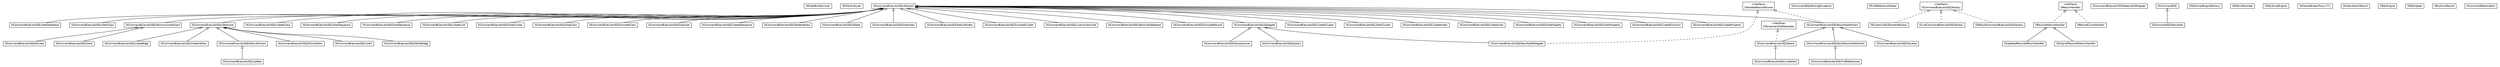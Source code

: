 #!/usr/local/bin/dot
#
# Class diagram 
# Generated by UMLGraph version R5_6-24-gf6e263 (http://www.umlgraph.org/)
#

digraph G {
	edge [fontname="Helvetica",fontsize=10,labelfontname="Helvetica",labelfontsize=10];
	node [fontname="Helvetica",fontsize=10,shape=plaintext];
	nodesep=0.25;
	ranksep=0.5;
	// com.orientechnologies.orient.core.sql.OOrderByOptimizer
	c193800 [label=<<table title="com.orientechnologies.orient.core.sql.OOrderByOptimizer" border="0" cellborder="1" cellspacing="0" cellpadding="2" port="p" href="./OOrderByOptimizer.html">
		<tr><td><table border="0" cellspacing="0" cellpadding="1">
<tr><td align="center" balign="center"> OOrderByOptimizer </td></tr>
		</table></td></tr>
		</table>>, URL="./OOrderByOptimizer.html", fontname="Helvetica", fontcolor="black", fontsize=10.0];
	// com.orientechnologies.orient.core.sql.OFilterAnalyzer
	c193801 [label=<<table title="com.orientechnologies.orient.core.sql.OFilterAnalyzer" border="0" cellborder="1" cellspacing="0" cellpadding="2" port="p" href="./OFilterAnalyzer.html">
		<tr><td><table border="0" cellspacing="0" cellpadding="1">
<tr><td align="center" balign="center"> OFilterAnalyzer </td></tr>
		</table></td></tr>
		</table>>, URL="./OFilterAnalyzer.html", fontname="Helvetica", fontcolor="black", fontsize=10.0];
	// com.orientechnologies.orient.core.sql.OCommandExecutorSQLAlterDatabase
	c193802 [label=<<table title="com.orientechnologies.orient.core.sql.OCommandExecutorSQLAlterDatabase" border="0" cellborder="1" cellspacing="0" cellpadding="2" port="p" href="./OCommandExecutorSQLAlterDatabase.html">
		<tr><td><table border="0" cellspacing="0" cellpadding="1">
<tr><td align="center" balign="center"> OCommandExecutorSQLAlterDatabase </td></tr>
		</table></td></tr>
		</table>>, URL="./OCommandExecutorSQLAlterDatabase.html", fontname="Helvetica", fontcolor="black", fontsize=10.0];
	// com.orientechnologies.orient.core.sql.OTemporaryRidGenerator
	c193803 [label=<<table title="com.orientechnologies.orient.core.sql.OTemporaryRidGenerator" border="0" cellborder="1" cellspacing="0" cellpadding="2" port="p" href="./OTemporaryRidGenerator.html">
		<tr><td><table border="0" cellspacing="0" cellpadding="1">
<tr><td align="center" balign="center"> &#171;interface&#187; </td></tr>
<tr><td align="center" balign="center"> OTemporaryRidGenerator </td></tr>
		</table></td></tr>
		</table>>, URL="./OTemporaryRidGenerator.html", fontname="Helvetica", fontcolor="black", fontsize=10.0];
	// com.orientechnologies.orient.core.sql.OCommandSQLParsingException
	c193804 [label=<<table title="com.orientechnologies.orient.core.sql.OCommandSQLParsingException" border="0" cellborder="1" cellspacing="0" cellpadding="2" port="p" href="./OCommandSQLParsingException.html">
		<tr><td><table border="0" cellspacing="0" cellpadding="1">
<tr><td align="center" balign="center"> OCommandSQLParsingException </td></tr>
		</table></td></tr>
		</table>>, URL="./OCommandSQLParsingException.html", fontname="Helvetica", fontcolor="black", fontsize=10.0];
	// com.orientechnologies.orient.core.sql.OCommandExecutorSQLFindReferences
	c193805 [label=<<table title="com.orientechnologies.orient.core.sql.OCommandExecutorSQLFindReferences" border="0" cellborder="1" cellspacing="0" cellpadding="2" port="p" href="./OCommandExecutorSQLFindReferences.html">
		<tr><td><table border="0" cellspacing="0" cellpadding="1">
<tr><td align="center" balign="center"> OCommandExecutorSQLFindReferences </td></tr>
		</table></td></tr>
		</table>>, URL="./OCommandExecutorSQLFindReferences.html", fontname="Helvetica", fontcolor="black", fontsize=10.0];
	// com.orientechnologies.orient.core.sql.OCommandExecutorSQLAlterClass
	c193806 [label=<<table title="com.orientechnologies.orient.core.sql.OCommandExecutorSQLAlterClass" border="0" cellborder="1" cellspacing="0" cellpadding="2" port="p" href="./OCommandExecutorSQLAlterClass.html">
		<tr><td><table border="0" cellspacing="0" cellpadding="1">
<tr><td align="center" balign="center"> OCommandExecutorSQLAlterClass </td></tr>
		</table></td></tr>
		</table>>, URL="./OCommandExecutorSQLAlterClass.html", fontname="Helvetica", fontcolor="black", fontsize=10.0];
	// com.orientechnologies.orient.core.sql.OCommandExecutorSQLCreateEdge
	c193807 [label=<<table title="com.orientechnologies.orient.core.sql.OCommandExecutorSQLCreateEdge" border="0" cellborder="1" cellspacing="0" cellpadding="2" port="p" href="./OCommandExecutorSQLCreateEdge.html">
		<tr><td><table border="0" cellspacing="0" cellpadding="1">
<tr><td align="center" balign="center"> OCommandExecutorSQLCreateEdge </td></tr>
		</table></td></tr>
		</table>>, URL="./OCommandExecutorSQLCreateEdge.html", fontname="Helvetica", fontcolor="black", fontsize=10.0];
	// com.orientechnologies.orient.core.sql.OCommandExecutorSQLPermissionAbstract
	c193808 [label=<<table title="com.orientechnologies.orient.core.sql.OCommandExecutorSQLPermissionAbstract" border="0" cellborder="1" cellspacing="0" cellpadding="2" port="p" href="./OCommandExecutorSQLPermissionAbstract.html">
		<tr><td><table border="0" cellspacing="0" cellpadding="1">
<tr><td align="center" balign="center"><font face="Helvetica-Oblique"> OCommandExecutorSQLPermissionAbstract </font></td></tr>
		</table></td></tr>
		</table>>, URL="./OCommandExecutorSQLPermissionAbstract.html", fontname="Helvetica", fontcolor="black", fontsize=10.0];
	// com.orientechnologies.orient.core.sql.OCommandExecutorSQLSetAware
	c193809 [label=<<table title="com.orientechnologies.orient.core.sql.OCommandExecutorSQLSetAware" border="0" cellborder="1" cellspacing="0" cellpadding="2" port="p" href="./OCommandExecutorSQLSetAware.html">
		<tr><td><table border="0" cellspacing="0" cellpadding="1">
<tr><td align="center" balign="center"><font face="Helvetica-Oblique"> OCommandExecutorSQLSetAware </font></td></tr>
		</table></td></tr>
		</table>>, URL="./OCommandExecutorSQLSetAware.html", fontname="Helvetica", fontcolor="black", fontsize=10.0];
	// com.orientechnologies.orient.core.sql.OCommandExecutorSQLRevoke
	c193810 [label=<<table title="com.orientechnologies.orient.core.sql.OCommandExecutorSQLRevoke" border="0" cellborder="1" cellspacing="0" cellpadding="2" port="p" href="./OCommandExecutorSQLRevoke.html">
		<tr><td><table border="0" cellspacing="0" cellpadding="1">
<tr><td align="center" balign="center"> OCommandExecutorSQLRevoke </td></tr>
		</table></td></tr>
		</table>>, URL="./OCommandExecutorSQLRevoke.html", fontname="Helvetica", fontcolor="black", fontsize=10.0];
	// com.orientechnologies.orient.core.sql.OCommandExecutorSQLCreateVertex
	c193811 [label=<<table title="com.orientechnologies.orient.core.sql.OCommandExecutorSQLCreateVertex" border="0" cellborder="1" cellspacing="0" cellpadding="2" port="p" href="./OCommandExecutorSQLCreateVertex.html">
		<tr><td><table border="0" cellspacing="0" cellpadding="1">
<tr><td align="center" balign="center"> OCommandExecutorSQLCreateVertex </td></tr>
		</table></td></tr>
		</table>>, URL="./OCommandExecutorSQLCreateVertex.html", fontname="Helvetica", fontcolor="black", fontsize=10.0];
	// com.orientechnologies.orient.core.sql.OFindReferenceHelper
	c193812 [label=<<table title="com.orientechnologies.orient.core.sql.OFindReferenceHelper" border="0" cellborder="1" cellspacing="0" cellpadding="2" port="p" href="./OFindReferenceHelper.html">
		<tr><td><table border="0" cellspacing="0" cellpadding="1">
<tr><td align="center" balign="center"> OFindReferenceHelper </td></tr>
		</table></td></tr>
		</table>>, URL="./OFindReferenceHelper.html", fontname="Helvetica", fontcolor="black", fontsize=10.0];
	// com.orientechnologies.orient.core.sql.OCommandExecutorSQLCreateClass
	c193813 [label=<<table title="com.orientechnologies.orient.core.sql.OCommandExecutorSQLCreateClass" border="0" cellborder="1" cellspacing="0" cellpadding="2" port="p" href="./OCommandExecutorSQLCreateClass.html">
		<tr><td><table border="0" cellspacing="0" cellpadding="1">
<tr><td align="center" balign="center"> OCommandExecutorSQLCreateClass </td></tr>
		</table></td></tr>
		</table>>, URL="./OCommandExecutorSQLCreateClass.html", fontname="Helvetica", fontcolor="black", fontsize=10.0];
	// com.orientechnologies.orient.core.sql.OCommandExecutorSQLUpdate
	c193814 [label=<<table title="com.orientechnologies.orient.core.sql.OCommandExecutorSQLUpdate" border="0" cellborder="1" cellspacing="0" cellpadding="2" port="p" href="./OCommandExecutorSQLUpdate.html">
		<tr><td><table border="0" cellspacing="0" cellpadding="1">
<tr><td align="center" balign="center"> OCommandExecutorSQLUpdate </td></tr>
		</table></td></tr>
		</table>>, URL="./OCommandExecutorSQLUpdate.html", fontname="Helvetica", fontcolor="black", fontsize=10.0];
	// com.orientechnologies.orient.core.sql.OCommandExecutorSQLAlterSequence
	c193815 [label=<<table title="com.orientechnologies.orient.core.sql.OCommandExecutorSQLAlterSequence" border="0" cellborder="1" cellspacing="0" cellpadding="2" port="p" href="./OCommandExecutorSQLAlterSequence.html">
		<tr><td><table border="0" cellspacing="0" cellpadding="1">
<tr><td align="center" balign="center"> OCommandExecutorSQLAlterSequence </td></tr>
		</table></td></tr>
		</table>>, URL="./OCommandExecutorSQLAlterSequence.html", fontname="Helvetica", fontcolor="black", fontsize=10.0];
	// com.orientechnologies.orient.core.sql.OCommandExecutorSQLFactory
	c193816 [label=<<table title="com.orientechnologies.orient.core.sql.OCommandExecutorSQLFactory" border="0" cellborder="1" cellspacing="0" cellpadding="2" port="p" href="./OCommandExecutorSQLFactory.html">
		<tr><td><table border="0" cellspacing="0" cellpadding="1">
<tr><td align="center" balign="center"> &#171;interface&#187; </td></tr>
<tr><td align="center" balign="center"> OCommandExecutorSQLFactory </td></tr>
		</table></td></tr>
		</table>>, URL="./OCommandExecutorSQLFactory.html", fontname="Helvetica", fontcolor="black", fontsize=10.0];
	// com.orientechnologies.orient.core.sql.OCommandExecutorSQLDropSequence
	c193817 [label=<<table title="com.orientechnologies.orient.core.sql.OCommandExecutorSQLDropSequence" border="0" cellborder="1" cellspacing="0" cellpadding="2" port="p" href="./OCommandExecutorSQLDropSequence.html">
		<tr><td><table border="0" cellspacing="0" cellpadding="1">
<tr><td align="center" balign="center"> OCommandExecutorSQLDropSequence </td></tr>
		</table></td></tr>
		</table>>, URL="./OCommandExecutorSQLDropSequence.html", fontname="Helvetica", fontcolor="black", fontsize=10.0];
	// com.orientechnologies.orient.core.sql.OCommandExecutorSQLCreateLink
	c193818 [label=<<table title="com.orientechnologies.orient.core.sql.OCommandExecutorSQLCreateLink" border="0" cellborder="1" cellspacing="0" cellpadding="2" port="p" href="./OCommandExecutorSQLCreateLink.html">
		<tr><td><table border="0" cellspacing="0" cellpadding="1">
<tr><td align="center" balign="center"> OCommandExecutorSQLCreateLink </td></tr>
		</table></td></tr>
		</table>>, URL="./OCommandExecutorSQLCreateLink.html", fontname="Helvetica", fontcolor="black", fontsize=10.0];
	// com.orientechnologies.orient.core.sql.OCommandExecutorSQLDropCluster
	c193819 [label=<<table title="com.orientechnologies.orient.core.sql.OCommandExecutorSQLDropCluster" border="0" cellborder="1" cellspacing="0" cellpadding="2" port="p" href="./OCommandExecutorSQLDropCluster.html">
		<tr><td><table border="0" cellspacing="0" cellpadding="1">
<tr><td align="center" balign="center"> OCommandExecutorSQLDropCluster </td></tr>
		</table></td></tr>
		</table>>, URL="./OCommandExecutorSQLDropCluster.html", fontname="Helvetica", fontcolor="black", fontsize=10.0];
	// com.orientechnologies.orient.core.sql.OReturnHandler
	c193820 [label=<<table title="com.orientechnologies.orient.core.sql.OReturnHandler" border="0" cellborder="1" cellspacing="0" cellpadding="2" port="p" href="./OReturnHandler.html">
		<tr><td><table border="0" cellspacing="0" cellpadding="1">
<tr><td align="center" balign="center"> &#171;interface&#187; </td></tr>
<tr><td align="center" balign="center"> OReturnHandler </td></tr>
		</table></td></tr>
		</table>>, URL="./OReturnHandler.html", fontname="Helvetica", fontcolor="black", fontsize=10.0];
	// com.orientechnologies.orient.core.sql.OCommandExecutorSQLDropClass
	c193821 [label=<<table title="com.orientechnologies.orient.core.sql.OCommandExecutorSQLDropClass" border="0" cellborder="1" cellspacing="0" cellpadding="2" port="p" href="./OCommandExecutorSQLDropClass.html">
		<tr><td><table border="0" cellspacing="0" cellpadding="1">
<tr><td align="center" balign="center"> OCommandExecutorSQLDropClass </td></tr>
		</table></td></tr>
		</table>>, URL="./OCommandExecutorSQLDropClass.html", fontname="Helvetica", fontcolor="black", fontsize=10.0];
	// com.orientechnologies.orient.core.sql.OCommandExecutorSQLSelect
	c193822 [label=<<table title="com.orientechnologies.orient.core.sql.OCommandExecutorSQLSelect" border="0" cellborder="1" cellspacing="0" cellpadding="2" port="p" href="./OCommandExecutorSQLSelect.html">
		<tr><td><table border="0" cellspacing="0" cellpadding="1">
<tr><td align="center" balign="center"> OCommandExecutorSQLSelect </td></tr>
		</table></td></tr>
		</table>>, URL="./OCommandExecutorSQLSelect.html", fontname="Helvetica", fontcolor="black", fontsize=10.0];
	// com.orientechnologies.orient.core.sql.OCommandExecutorSQLTruncateClass
	c193823 [label=<<table title="com.orientechnologies.orient.core.sql.OCommandExecutorSQLTruncateClass" border="0" cellborder="1" cellspacing="0" cellpadding="2" port="p" href="./OCommandExecutorSQLTruncateClass.html">
		<tr><td><table border="0" cellspacing="0" cellpadding="1">
<tr><td align="center" balign="center"> OCommandExecutorSQLTruncateClass </td></tr>
		</table></td></tr>
		</table>>, URL="./OCommandExecutorSQLTruncateClass.html", fontname="Helvetica", fontcolor="black", fontsize=10.0];
	// com.orientechnologies.orient.core.sql.OCommandExecutorSQLDropUser
	c193824 [label=<<table title="com.orientechnologies.orient.core.sql.OCommandExecutorSQLDropUser" border="0" cellborder="1" cellspacing="0" cellpadding="2" port="p" href="./OCommandExecutorSQLDropUser.html">
		<tr><td><table border="0" cellspacing="0" cellpadding="1">
<tr><td align="center" balign="center"> OCommandExecutorSQLDropUser </td></tr>
		</table></td></tr>
		</table>>, URL="./OCommandExecutorSQLDropUser.html", fontname="Helvetica", fontcolor="black", fontsize=10.0];
	// com.orientechnologies.orient.core.sql.ODynamicSQLElementFactory
	c193825 [label=<<table title="com.orientechnologies.orient.core.sql.ODynamicSQLElementFactory" border="0" cellborder="1" cellspacing="0" cellpadding="2" port="p" href="./ODynamicSQLElementFactory.html">
		<tr><td><table border="0" cellspacing="0" cellpadding="1">
<tr><td align="center" balign="center"> ODynamicSQLElementFactory </td></tr>
		</table></td></tr>
		</table>>, URL="./ODynamicSQLElementFactory.html", fontname="Helvetica", fontcolor="black", fontsize=10.0];
	// com.orientechnologies.orient.core.sql.OUpdatedRecordsReturnHandler
	c193826 [label=<<table title="com.orientechnologies.orient.core.sql.OUpdatedRecordsReturnHandler" border="0" cellborder="1" cellspacing="0" cellpadding="2" port="p" href="./OUpdatedRecordsReturnHandler.html">
		<tr><td><table border="0" cellspacing="0" cellpadding="1">
<tr><td align="center" balign="center"> OUpdatedRecordsReturnHandler </td></tr>
		</table></td></tr>
		</table>>, URL="./OUpdatedRecordsReturnHandler.html", fontname="Helvetica", fontcolor="black", fontsize=10.0];
	// com.orientechnologies.orient.core.sql.OCommandExecutorSQLCreateSequence
	c193827 [label=<<table title="com.orientechnologies.orient.core.sql.OCommandExecutorSQLCreateSequence" border="0" cellborder="1" cellspacing="0" cellpadding="2" port="p" href="./OCommandExecutorSQLCreateSequence.html">
		<tr><td><table border="0" cellspacing="0" cellpadding="1">
<tr><td align="center" balign="center"> OCommandExecutorSQLCreateSequence </td></tr>
		</table></td></tr>
		</table>>, URL="./OCommandExecutorSQLCreateSequence.html", fontname="Helvetica", fontcolor="black", fontsize=10.0];
	// com.orientechnologies.orient.core.sql.OCommandExecutorSQLTransactional
	c193828 [label=<<table title="com.orientechnologies.orient.core.sql.OCommandExecutorSQLTransactional" border="0" cellborder="1" cellspacing="0" cellpadding="2" port="p" href="./OCommandExecutorSQLTransactional.html">
		<tr><td><table border="0" cellspacing="0" cellpadding="1">
<tr><td align="center" balign="center"> OCommandExecutorSQLTransactional </td></tr>
		</table></td></tr>
		</table>>, URL="./OCommandExecutorSQLTransactional.html", fontname="Helvetica", fontcolor="black", fontsize=10.0];
	// com.orientechnologies.orient.core.sql.OCommandExecutorToOStatementWrapper
	c193829 [label=<<table title="com.orientechnologies.orient.core.sql.OCommandExecutorToOStatementWrapper" border="0" cellborder="1" cellspacing="0" cellpadding="2" port="p" href="./OCommandExecutorToOStatementWrapper.html">
		<tr><td><table border="0" cellspacing="0" cellpadding="1">
<tr><td align="center" balign="center"> OCommandExecutorToOStatementWrapper </td></tr>
		</table></td></tr>
		</table>>, URL="./OCommandExecutorToOStatementWrapper.html", fontname="Helvetica", fontcolor="black", fontsize=10.0];
	// com.orientechnologies.orient.core.sql.OCommandExecutorSQLRetryAbstract
	c193830 [label=<<table title="com.orientechnologies.orient.core.sql.OCommandExecutorSQLRetryAbstract" border="0" cellborder="1" cellspacing="0" cellpadding="2" port="p" href="./OCommandExecutorSQLRetryAbstract.html">
		<tr><td><table border="0" cellspacing="0" cellpadding="1">
<tr><td align="center" balign="center"><font face="Helvetica-Oblique"> OCommandExecutorSQLRetryAbstract </font></td></tr>
		</table></td></tr>
		</table>>, URL="./OCommandExecutorSQLRetryAbstract.html", fontname="Helvetica", fontcolor="black", fontsize=10.0];
	// com.orientechnologies.orient.core.sql.OCommandExecutorSQLLiveSelect
	c193831 [label=<<table title="com.orientechnologies.orient.core.sql.OCommandExecutorSQLLiveSelect" border="0" cellborder="1" cellspacing="0" cellpadding="2" port="p" href="./OCommandExecutorSQLLiveSelect.html">
		<tr><td><table border="0" cellspacing="0" cellpadding="1">
<tr><td align="center" balign="center"> OCommandExecutorSQLLiveSelect </td></tr>
		</table></td></tr>
		</table>>, URL="./OCommandExecutorSQLLiveSelect.html", fontname="Helvetica", fontcolor="black", fontsize=10.0];
	// com.orientechnologies.orient.core.sql.OCommandExecutorSQLMoveVertex
	c193832 [label=<<table title="com.orientechnologies.orient.core.sql.OCommandExecutorSQLMoveVertex" border="0" cellborder="1" cellspacing="0" cellpadding="2" port="p" href="./OCommandExecutorSQLMoveVertex.html">
		<tr><td><table border="0" cellspacing="0" cellpadding="1">
<tr><td align="center" balign="center"> OCommandExecutorSQLMoveVertex </td></tr>
		</table></td></tr>
		</table>>, URL="./OCommandExecutorSQLMoveVertex.html", fontname="Helvetica", fontcolor="black", fontsize=10.0];
	// com.orientechnologies.orient.core.sql.OCommandExecutorSQLDeleteVertex
	c193833 [label=<<table title="com.orientechnologies.orient.core.sql.OCommandExecutorSQLDeleteVertex" border="0" cellborder="1" cellspacing="0" cellpadding="2" port="p" href="./OCommandExecutorSQLDeleteVertex.html">
		<tr><td><table border="0" cellspacing="0" cellpadding="1">
<tr><td align="center" balign="center"> OCommandExecutorSQLDeleteVertex </td></tr>
		</table></td></tr>
		</table>>, URL="./OCommandExecutorSQLDeleteVertex.html", fontname="Helvetica", fontcolor="black", fontsize=10.0];
	// com.orientechnologies.orient.core.sql.OCommandSQLResultset
	c193834 [label=<<table title="com.orientechnologies.orient.core.sql.OCommandSQLResultset" border="0" cellborder="1" cellspacing="0" cellpadding="2" port="p" href="./OCommandSQLResultset.html">
		<tr><td><table border="0" cellspacing="0" cellpadding="1">
<tr><td align="center" balign="center"> OCommandSQLResultset </td></tr>
		</table></td></tr>
		</table>>, URL="./OCommandSQLResultset.html", fontname="Helvetica", fontcolor="black", fontsize=10.0];
	// com.orientechnologies.orient.core.sql.OCommandExecutorSQLEarlyResultsetAbstract
	c193835 [label=<<table title="com.orientechnologies.orient.core.sql.OCommandExecutorSQLEarlyResultsetAbstract" border="0" cellborder="1" cellspacing="0" cellpadding="2" port="p" href="./OCommandExecutorSQLEarlyResultsetAbstract.html">
		<tr><td><table border="0" cellspacing="0" cellpadding="1">
<tr><td align="center" balign="center"><font face="Helvetica-Oblique"> OCommandExecutorSQLEarlyResultsetAbstract </font></td></tr>
		</table></td></tr>
		</table>>, URL="./OCommandExecutorSQLEarlyResultsetAbstract.html", fontname="Helvetica", fontcolor="black", fontsize=10.0];
	// com.orientechnologies.orient.core.sql.OCommandExecutorSQLDelete
	c193836 [label=<<table title="com.orientechnologies.orient.core.sql.OCommandExecutorSQLDelete" border="0" cellborder="1" cellspacing="0" cellpadding="2" port="p" href="./OCommandExecutorSQLDelete.html">
		<tr><td><table border="0" cellspacing="0" cellpadding="1">
<tr><td align="center" balign="center"> OCommandExecutorSQLDelete </td></tr>
		</table></td></tr>
		</table>>, URL="./OCommandExecutorSQLDelete.html", fontname="Helvetica", fontcolor="black", fontsize=10.0];
	// com.orientechnologies.orient.core.sql.OCommandSQL
	c193837 [label=<<table title="com.orientechnologies.orient.core.sql.OCommandSQL" border="0" cellborder="1" cellspacing="0" cellpadding="2" port="p" href="./OCommandSQL.html">
		<tr><td><table border="0" cellspacing="0" cellpadding="1">
<tr><td align="center" balign="center"> OCommandSQL </td></tr>
		</table></td></tr>
		</table>>, URL="./OCommandSQL.html", fontname="Helvetica", fontcolor="black", fontsize=10.0];
	// com.orientechnologies.orient.core.sql.OCommandExecutorSQLDropIndex
	c193838 [label=<<table title="com.orientechnologies.orient.core.sql.OCommandExecutorSQLDropIndex" border="0" cellborder="1" cellspacing="0" cellpadding="2" port="p" href="./OCommandExecutorSQLDropIndex.html">
		<tr><td><table border="0" cellspacing="0" cellpadding="1">
<tr><td align="center" balign="center"> OCommandExecutorSQLDropIndex </td></tr>
		</table></td></tr>
		</table>>, URL="./OCommandExecutorSQLDropIndex.html", fontname="Helvetica", fontcolor="black", fontsize=10.0];
	// com.orientechnologies.orient.core.sql.OCommandExecutorSQLRebuildIndex
	c193839 [label=<<table title="com.orientechnologies.orient.core.sql.OCommandExecutorSQLRebuildIndex" border="0" cellborder="1" cellspacing="0" cellpadding="2" port="p" href="./OCommandExecutorSQLRebuildIndex.html">
		<tr><td><table border="0" cellspacing="0" cellpadding="1">
<tr><td align="center" balign="center"> OCommandExecutorSQLRebuildIndex </td></tr>
		</table></td></tr>
		</table>>, URL="./OCommandExecutorSQLRebuildIndex.html", fontname="Helvetica", fontcolor="black", fontsize=10.0];
	// com.orientechnologies.orient.core.sql.OIterableRecordSource
	c193840 [label=<<table title="com.orientechnologies.orient.core.sql.OIterableRecordSource" border="0" cellborder="1" cellspacing="0" cellpadding="2" port="p" href="./OIterableRecordSource.html">
		<tr><td><table border="0" cellspacing="0" cellpadding="1">
<tr><td align="center" balign="center"> &#171;interface&#187; </td></tr>
<tr><td align="center" balign="center"> OIterableRecordSource </td></tr>
		</table></td></tr>
		</table>>, URL="./OIterableRecordSource.html", fontname="Helvetica", fontcolor="black", fontsize=10.0];
	// com.orientechnologies.orient.core.sql.OCommandExecutorSQLTruncateCluster
	c193841 [label=<<table title="com.orientechnologies.orient.core.sql.OCommandExecutorSQLTruncateCluster" border="0" cellborder="1" cellspacing="0" cellpadding="2" port="p" href="./OCommandExecutorSQLTruncateCluster.html">
		<tr><td><table border="0" cellspacing="0" cellpadding="1">
<tr><td align="center" balign="center"> OCommandExecutorSQLTruncateCluster </td></tr>
		</table></td></tr>
		</table>>, URL="./OCommandExecutorSQLTruncateCluster.html", fontname="Helvetica", fontcolor="black", fontsize=10.0];
	// com.orientechnologies.orient.core.sql.OSQLScriptEngineFactory
	c193842 [label=<<table title="com.orientechnologies.orient.core.sql.OSQLScriptEngineFactory" border="0" cellborder="1" cellspacing="0" cellpadding="2" port="p" href="./OSQLScriptEngineFactory.html">
		<tr><td><table border="0" cellspacing="0" cellpadding="1">
<tr><td align="center" balign="center"> OSQLScriptEngineFactory </td></tr>
		</table></td></tr>
		</table>>, URL="./OSQLScriptEngineFactory.html", fontname="Helvetica", fontcolor="black", fontsize=10.0];
	// com.orientechnologies.orient.core.sql.OCommandExecutorSQLResultsetDelegate
	c193843 [label=<<table title="com.orientechnologies.orient.core.sql.OCommandExecutorSQLResultsetDelegate" border="0" cellborder="1" cellspacing="0" cellpadding="2" port="p" href="./OCommandExecutorSQLResultsetDelegate.html">
		<tr><td><table border="0" cellspacing="0" cellpadding="1">
<tr><td align="center" balign="center"> OCommandExecutorSQLResultsetDelegate </td></tr>
		</table></td></tr>
		</table>>, URL="./OCommandExecutorSQLResultsetDelegate.html", fontname="Helvetica", fontcolor="black", fontsize=10.0];
	// com.orientechnologies.orient.core.sql.OCommandExecutorSQLLiveUnsubscribe
	c193844 [label=<<table title="com.orientechnologies.orient.core.sql.OCommandExecutorSQLLiveUnsubscribe" border="0" cellborder="1" cellspacing="0" cellpadding="2" port="p" href="./OCommandExecutorSQLLiveUnsubscribe.html">
		<tr><td><table border="0" cellspacing="0" cellpadding="1">
<tr><td align="center" balign="center"> OCommandExecutorSQLLiveUnsubscribe </td></tr>
		</table></td></tr>
		</table>>, URL="./OCommandExecutorSQLLiveUnsubscribe.html", fontname="Helvetica", fontcolor="black", fontsize=10.0];
	// com.orientechnologies.orient.core.sql.OCommandExecutorSQLTraverse
	c193845 [label=<<table title="com.orientechnologies.orient.core.sql.OCommandExecutorSQLTraverse" border="0" cellborder="1" cellspacing="0" cellpadding="2" port="p" href="./OCommandExecutorSQLTraverse.html">
		<tr><td><table border="0" cellspacing="0" cellpadding="1">
<tr><td align="center" balign="center"> OCommandExecutorSQLTraverse </td></tr>
		</table></td></tr>
		</table>>, URL="./OCommandExecutorSQLTraverse.html", fontname="Helvetica", fontcolor="black", fontsize=10.0];
	// com.orientechnologies.orient.core.sql.OCommandExecutorSQLOptimizeDatabase
	c193846 [label=<<table title="com.orientechnologies.orient.core.sql.OCommandExecutorSQLOptimizeDatabase" border="0" cellborder="1" cellspacing="0" cellpadding="2" port="p" href="./OCommandExecutorSQLOptimizeDatabase.html">
		<tr><td><table border="0" cellspacing="0" cellpadding="1">
<tr><td align="center" balign="center"> OCommandExecutorSQLOptimizeDatabase </td></tr>
		</table></td></tr>
		</table>>, URL="./OCommandExecutorSQLOptimizeDatabase.html", fontname="Helvetica", fontcolor="black", fontsize=10.0];
	// com.orientechnologies.orient.core.sql.OCommandExecutorSQLInsert
	c193847 [label=<<table title="com.orientechnologies.orient.core.sql.OCommandExecutorSQLInsert" border="0" cellborder="1" cellspacing="0" cellpadding="2" port="p" href="./OCommandExecutorSQLInsert.html">
		<tr><td><table border="0" cellspacing="0" cellpadding="1">
<tr><td align="center" balign="center"> OCommandExecutorSQLInsert </td></tr>
		</table></td></tr>
		</table>>, URL="./OCommandExecutorSQLInsert.html", fontname="Helvetica", fontcolor="black", fontsize=10.0];
	// com.orientechnologies.orient.core.sql.OMetricRecorder
	c193848 [label=<<table title="com.orientechnologies.orient.core.sql.OMetricRecorder" border="0" cellborder="1" cellspacing="0" cellpadding="2" port="p" href="./OMetricRecorder.html">
		<tr><td><table border="0" cellspacing="0" cellpadding="1">
<tr><td align="center" balign="center"> OMetricRecorder </td></tr>
		</table></td></tr>
		</table>>, URL="./OMetricRecorder.html", fontname="Helvetica", fontcolor="black", fontsize=10.0];
	// com.orientechnologies.orient.core.sql.OCommandExecutorSQLTruncateRecord
	c193849 [label=<<table title="com.orientechnologies.orient.core.sql.OCommandExecutorSQLTruncateRecord" border="0" cellborder="1" cellspacing="0" cellpadding="2" port="p" href="./OCommandExecutorSQLTruncateRecord.html">
		<tr><td><table border="0" cellspacing="0" cellpadding="1">
<tr><td align="center" balign="center"> OCommandExecutorSQLTruncateRecord </td></tr>
		</table></td></tr>
		</table>>, URL="./OCommandExecutorSQLTruncateRecord.html", fontname="Helvetica", fontcolor="black", fontsize=10.0];
	// com.orientechnologies.orient.core.sql.OSQLScriptEngine
	c193850 [label=<<table title="com.orientechnologies.orient.core.sql.OSQLScriptEngine" border="0" cellborder="1" cellspacing="0" cellpadding="2" port="p" href="./OSQLScriptEngine.html">
		<tr><td><table border="0" cellspacing="0" cellpadding="1">
<tr><td align="center" balign="center"> OSQLScriptEngine </td></tr>
		</table></td></tr>
		</table>>, URL="./OSQLScriptEngine.html", fontname="Helvetica", fontcolor="black", fontsize=10.0];
	// com.orientechnologies.orient.core.sql.OCommandExecutorSQLDeleteEdge
	c193851 [label=<<table title="com.orientechnologies.orient.core.sql.OCommandExecutorSQLDeleteEdge" border="0" cellborder="1" cellspacing="0" cellpadding="2" port="p" href="./OCommandExecutorSQLDeleteEdge.html">
		<tr><td><table border="0" cellspacing="0" cellpadding="1">
<tr><td align="center" balign="center"> OCommandExecutorSQLDeleteEdge </td></tr>
		</table></td></tr>
		</table>>, URL="./OCommandExecutorSQLDeleteEdge.html", fontname="Helvetica", fontcolor="black", fontsize=10.0];
	// com.orientechnologies.orient.core.sql.OLiveCommandExecutorSQLFactory
	c193852 [label=<<table title="com.orientechnologies.orient.core.sql.OLiveCommandExecutorSQLFactory" border="0" cellborder="1" cellspacing="0" cellpadding="2" port="p" href="./OLiveCommandExecutorSQLFactory.html">
		<tr><td><table border="0" cellspacing="0" cellpadding="1">
<tr><td align="center" balign="center"> OLiveCommandExecutorSQLFactory </td></tr>
		</table></td></tr>
		</table>>, URL="./OLiveCommandExecutorSQLFactory.html", fontname="Helvetica", fontcolor="black", fontsize=10.0];
	// com.orientechnologies.orient.core.sql.OCommandExecutorSQLAbstract
	c193853 [label=<<table title="com.orientechnologies.orient.core.sql.OCommandExecutorSQLAbstract" border="0" cellborder="1" cellspacing="0" cellpadding="2" port="p" href="./OCommandExecutorSQLAbstract.html">
		<tr><td><table border="0" cellspacing="0" cellpadding="1">
<tr><td align="center" balign="center"><font face="Helvetica-Oblique"> OCommandExecutorSQLAbstract </font></td></tr>
		</table></td></tr>
		</table>>, URL="./OCommandExecutorSQLAbstract.html", fontname="Helvetica", fontcolor="black", fontsize=10.0];
	// com.orientechnologies.orient.core.sql.OCommandExecutorSQLExplain
	c193854 [label=<<table title="com.orientechnologies.orient.core.sql.OCommandExecutorSQLExplain" border="0" cellborder="1" cellspacing="0" cellpadding="2" port="p" href="./OCommandExecutorSQLExplain.html">
		<tr><td><table border="0" cellspacing="0" cellpadding="1">
<tr><td align="center" balign="center"> OCommandExecutorSQLExplain </td></tr>
		</table></td></tr>
		</table>>, URL="./OCommandExecutorSQLExplain.html", fontname="Helvetica", fontcolor="black", fontsize=10.0];
	// com.orientechnologies.orient.core.sql.OCommandExecutorSQLDelegate
	c193855 [label=<<table title="com.orientechnologies.orient.core.sql.OCommandExecutorSQLDelegate" border="0" cellborder="1" cellspacing="0" cellpadding="2" port="p" href="./OCommandExecutorSQLDelegate.html">
		<tr><td><table border="0" cellspacing="0" cellpadding="1">
<tr><td align="center" balign="center"> OCommandExecutorSQLDelegate </td></tr>
		</table></td></tr>
		</table>>, URL="./OCommandExecutorSQLDelegate.html", fontname="Helvetica", fontcolor="black", fontsize=10.0];
	// com.orientechnologies.orient.core.sql.ORecordsReturnHandler
	c193856 [label=<<table title="com.orientechnologies.orient.core.sql.ORecordsReturnHandler" border="0" cellborder="1" cellspacing="0" cellpadding="2" port="p" href="./ORecordsReturnHandler.html">
		<tr><td><table border="0" cellspacing="0" cellpadding="1">
<tr><td align="center" balign="center"><font face="Helvetica-Oblique"> ORecordsReturnHandler </font></td></tr>
		</table></td></tr>
		</table>>, URL="./ORecordsReturnHandler.html", fontname="Helvetica", fontcolor="black", fontsize=10.0];
	// com.orientechnologies.orient.core.sql.OCommandExecutorSQLCreateCluster
	c193857 [label=<<table title="com.orientechnologies.orient.core.sql.OCommandExecutorSQLCreateCluster" border="0" cellborder="1" cellspacing="0" cellpadding="2" port="p" href="./OCommandExecutorSQLCreateCluster.html">
		<tr><td><table border="0" cellspacing="0" cellpadding="1">
<tr><td align="center" balign="center"> OCommandExecutorSQLCreateCluster </td></tr>
		</table></td></tr>
		</table>>, URL="./OCommandExecutorSQLCreateCluster.html", fontname="Helvetica", fontcolor="black", fontsize=10.0];
	// com.orientechnologies.orient.core.sql.OCommandExecutorSQLAlterCluster
	c193858 [label=<<table title="com.orientechnologies.orient.core.sql.OCommandExecutorSQLAlterCluster" border="0" cellborder="1" cellspacing="0" cellpadding="2" port="p" href="./OCommandExecutorSQLAlterCluster.html">
		<tr><td><table border="0" cellspacing="0" cellpadding="1">
<tr><td align="center" balign="center"> OCommandExecutorSQLAlterCluster </td></tr>
		</table></td></tr>
		</table>>, URL="./OCommandExecutorSQLAlterCluster.html", fontname="Helvetica", fontcolor="black", fontsize=10.0];
	// com.orientechnologies.orient.core.sql.OCommandExecutorSQLCreateIndex
	c193859 [label=<<table title="com.orientechnologies.orient.core.sql.OCommandExecutorSQLCreateIndex" border="0" cellborder="1" cellspacing="0" cellpadding="2" port="p" href="./OCommandExecutorSQLCreateIndex.html">
		<tr><td><table border="0" cellspacing="0" cellpadding="1">
<tr><td align="center" balign="center"> OCommandExecutorSQLCreateIndex </td></tr>
		</table></td></tr>
		</table>>, URL="./OCommandExecutorSQLCreateIndex.html", fontname="Helvetica", fontcolor="black", fontsize=10.0];
	// com.orientechnologies.orient.core.sql.OCommandExecutorSQLCreateUser
	c193860 [label=<<table title="com.orientechnologies.orient.core.sql.OCommandExecutorSQLCreateUser" border="0" cellborder="1" cellspacing="0" cellpadding="2" port="p" href="./OCommandExecutorSQLCreateUser.html">
		<tr><td><table border="0" cellspacing="0" cellpadding="1">
<tr><td align="center" balign="center"> OCommandExecutorSQLCreateUser </td></tr>
		</table></td></tr>
		</table>>, URL="./OCommandExecutorSQLCreateUser.html", fontname="Helvetica", fontcolor="black", fontsize=10.0];
	// com.orientechnologies.orient.core.sql.OCommandExecutorSQLDropProperty
	c193861 [label=<<table title="com.orientechnologies.orient.core.sql.OCommandExecutorSQLDropProperty" border="0" cellborder="1" cellspacing="0" cellpadding="2" port="p" href="./OCommandExecutorSQLDropProperty.html">
		<tr><td><table border="0" cellspacing="0" cellpadding="1">
<tr><td align="center" balign="center"> OCommandExecutorSQLDropProperty </td></tr>
		</table></td></tr>
		</table>>, URL="./OCommandExecutorSQLDropProperty.html", fontname="Helvetica", fontcolor="black", fontsize=10.0];
	// com.orientechnologies.orient.core.sql.OCommandExecutorSQLGrant
	c193862 [label=<<table title="com.orientechnologies.orient.core.sql.OCommandExecutorSQLGrant" border="0" cellborder="1" cellspacing="0" cellpadding="2" port="p" href="./OCommandExecutorSQLGrant.html">
		<tr><td><table border="0" cellspacing="0" cellpadding="1">
<tr><td align="center" balign="center"> OCommandExecutorSQLGrant </td></tr>
		</table></td></tr>
		</table>>, URL="./OCommandExecutorSQLGrant.html", fontname="Helvetica", fontcolor="black", fontsize=10.0];
	// com.orientechnologies.orient.core.sql.OCommandExecutorSQLAlterProperty
	c193863 [label=<<table title="com.orientechnologies.orient.core.sql.OCommandExecutorSQLAlterProperty" border="0" cellborder="1" cellspacing="0" cellpadding="2" port="p" href="./OCommandExecutorSQLAlterProperty.html">
		<tr><td><table border="0" cellspacing="0" cellpadding="1">
<tr><td align="center" balign="center"> OCommandExecutorSQLAlterProperty </td></tr>
		</table></td></tr>
		</table>>, URL="./OCommandExecutorSQLAlterProperty.html", fontname="Helvetica", fontcolor="black", fontsize=10.0];
	// com.orientechnologies.orient.core.sql.ORecordCountHandler
	c193864 [label=<<table title="com.orientechnologies.orient.core.sql.ORecordCountHandler" border="0" cellborder="1" cellspacing="0" cellpadding="2" port="p" href="./ORecordCountHandler.html">
		<tr><td><table border="0" cellspacing="0" cellpadding="1">
<tr><td align="center" balign="center"> ORecordCountHandler </td></tr>
		</table></td></tr>
		</table>>, URL="./ORecordCountHandler.html", fontname="Helvetica", fontcolor="black", fontsize=10.0];
	// com.orientechnologies.orient.core.sql.OChainedIndexProxy<T>
	c193865 [label=<<table title="com.orientechnologies.orient.core.sql.OChainedIndexProxy" border="0" cellborder="1" cellspacing="0" cellpadding="2" port="p" href="./OChainedIndexProxy.html">
		<tr><td><table border="0" cellspacing="0" cellpadding="1">
<tr><td align="center" balign="center"> OChainedIndexProxy&lt;T&gt; </td></tr>
		</table></td></tr>
		</table>>, URL="./OChainedIndexProxy.html", fontname="Helvetica", fontcolor="black", fontsize=10.0];
	// com.orientechnologies.orient.core.sql.OIndexSearchResult
	c193866 [label=<<table title="com.orientechnologies.orient.core.sql.OIndexSearchResult" border="0" cellborder="1" cellspacing="0" cellpadding="2" port="p" href="./OIndexSearchResult.html">
		<tr><td><table border="0" cellspacing="0" cellpadding="1">
<tr><td align="center" balign="center"> OIndexSearchResult </td></tr>
		</table></td></tr>
		</table>>, URL="./OIndexSearchResult.html", fontname="Helvetica", fontcolor="black", fontsize=10.0];
	// com.orientechnologies.orient.core.sql.OSQLEngine
	c193867 [label=<<table title="com.orientechnologies.orient.core.sql.OSQLEngine" border="0" cellborder="1" cellspacing="0" cellpadding="2" port="p" href="./OSQLEngine.html">
		<tr><td><table border="0" cellspacing="0" cellpadding="1">
<tr><td align="center" balign="center"> OSQLEngine </td></tr>
		</table></td></tr>
		</table>>, URL="./OSQLEngine.html", fontname="Helvetica", fontcolor="black", fontsize=10.0];
	// com.orientechnologies.orient.core.sql.OOriginalRecordsReturnHandler
	c193868 [label=<<table title="com.orientechnologies.orient.core.sql.OOriginalRecordsReturnHandler" border="0" cellborder="1" cellspacing="0" cellpadding="2" port="p" href="./OOriginalRecordsReturnHandler.html">
		<tr><td><table border="0" cellspacing="0" cellpadding="1">
<tr><td align="center" balign="center"> OOriginalRecordsReturnHandler </td></tr>
		</table></td></tr>
		</table>>, URL="./OOriginalRecordsReturnHandler.html", fontname="Helvetica", fontcolor="black", fontsize=10.0];
	// com.orientechnologies.orient.core.sql.OCommandExecutorSQLResultsetAbstract
	c193869 [label=<<table title="com.orientechnologies.orient.core.sql.OCommandExecutorSQLResultsetAbstract" border="0" cellborder="1" cellspacing="0" cellpadding="2" port="p" href="./OCommandExecutorSQLResultsetAbstract.html">
		<tr><td><table border="0" cellspacing="0" cellpadding="1">
<tr><td align="center" balign="center"><font face="Helvetica-Oblique"> OCommandExecutorSQLResultsetAbstract </font></td></tr>
		</table></td></tr>
		</table>>, URL="./OCommandExecutorSQLResultsetAbstract.html", fontname="Helvetica", fontcolor="black", fontsize=10.0];
	// com.orientechnologies.orient.core.sql.OCommandExecutorSQLCreateFunction
	c193870 [label=<<table title="com.orientechnologies.orient.core.sql.OCommandExecutorSQLCreateFunction" border="0" cellborder="1" cellspacing="0" cellpadding="2" port="p" href="./OCommandExecutorSQLCreateFunction.html">
		<tr><td><table border="0" cellspacing="0" cellpadding="1">
<tr><td align="center" balign="center"> OCommandExecutorSQLCreateFunction </td></tr>
		</table></td></tr>
		</table>>, URL="./OCommandExecutorSQLCreateFunction.html", fontname="Helvetica", fontcolor="black", fontsize=10.0];
	// com.orientechnologies.orient.core.sql.OCommandExecutorSQLCreateProperty
	c193871 [label=<<table title="com.orientechnologies.orient.core.sql.OCommandExecutorSQLCreateProperty" border="0" cellborder="1" cellspacing="0" cellpadding="2" port="p" href="./OCommandExecutorSQLCreateProperty.html">
		<tr><td><table border="0" cellspacing="0" cellpadding="1">
<tr><td align="center" balign="center"> OCommandExecutorSQLCreateProperty </td></tr>
		</table></td></tr>
		</table>>, URL="./OCommandExecutorSQLCreateProperty.html", fontname="Helvetica", fontcolor="black", fontsize=10.0];
	// com.orientechnologies.orient.core.sql.ODefaultCommandExecutorSQLFactory
	c193872 [label=<<table title="com.orientechnologies.orient.core.sql.ODefaultCommandExecutorSQLFactory" border="0" cellborder="1" cellspacing="0" cellpadding="2" port="p" href="./ODefaultCommandExecutorSQLFactory.html">
		<tr><td><table border="0" cellspacing="0" cellpadding="1">
<tr><td align="center" balign="center"> ODefaultCommandExecutorSQLFactory </td></tr>
		</table></td></tr>
		</table>>, URL="./ODefaultCommandExecutorSQLFactory.html", fontname="Helvetica", fontcolor="black", fontsize=10.0];
	// com.orientechnologies.orient.core.sql.OSQLHelper
	c193873 [label=<<table title="com.orientechnologies.orient.core.sql.OSQLHelper" border="0" cellborder="1" cellspacing="0" cellpadding="2" port="p" href="./OSQLHelper.html">
		<tr><td><table border="0" cellspacing="0" cellpadding="1">
<tr><td align="center" balign="center"> OSQLHelper </td></tr>
		</table></td></tr>
		</table>>, URL="./OSQLHelper.html", fontname="Helvetica", fontcolor="black", fontsize=10.0];
	// com.orientechnologies.orient.core.sql.ORuntimeResult
	c193874 [label=<<table title="com.orientechnologies.orient.core.sql.ORuntimeResult" border="0" cellborder="1" cellspacing="0" cellpadding="2" port="p" href="./ORuntimeResult.html">
		<tr><td><table border="0" cellspacing="0" cellpadding="1">
<tr><td align="center" balign="center"> ORuntimeResult </td></tr>
		</table></td></tr>
		</table>>, URL="./ORuntimeResult.html", fontname="Helvetica", fontcolor="black", fontsize=10.0];
	// com.orientechnologies.orient.core.sql.OCommandParameters
	c193875 [label=<<table title="com.orientechnologies.orient.core.sql.OCommandParameters" border="0" cellborder="1" cellspacing="0" cellpadding="2" port="p" href="./OCommandParameters.html">
		<tr><td><table border="0" cellspacing="0" cellpadding="1">
<tr><td align="center" balign="center"> OCommandParameters </td></tr>
		</table></td></tr>
		</table>>, URL="./OCommandParameters.html", fontname="Helvetica", fontcolor="black", fontsize=10.0];
	//com.orientechnologies.orient.core.sql.OCommandExecutorSQLAlterDatabase extends com.orientechnologies.orient.core.sql.OCommandExecutorSQLAbstract
	c193853:p -> c193802:p [dir=back,arrowtail=empty];
	//com.orientechnologies.orient.core.sql.OCommandExecutorSQLFindReferences extends com.orientechnologies.orient.core.sql.OCommandExecutorSQLEarlyResultsetAbstract
	c193835:p -> c193805:p [dir=back,arrowtail=empty];
	//com.orientechnologies.orient.core.sql.OCommandExecutorSQLAlterClass extends com.orientechnologies.orient.core.sql.OCommandExecutorSQLAbstract
	c193853:p -> c193806:p [dir=back,arrowtail=empty];
	//com.orientechnologies.orient.core.sql.OCommandExecutorSQLCreateEdge extends com.orientechnologies.orient.core.sql.OCommandExecutorSQLSetAware
	c193809:p -> c193807:p [dir=back,arrowtail=empty];
	//com.orientechnologies.orient.core.sql.OCommandExecutorSQLPermissionAbstract extends com.orientechnologies.orient.core.sql.OCommandExecutorSQLAbstract
	c193853:p -> c193808:p [dir=back,arrowtail=empty];
	//com.orientechnologies.orient.core.sql.OCommandExecutorSQLSetAware extends com.orientechnologies.orient.core.sql.OCommandExecutorSQLAbstract
	c193853:p -> c193809:p [dir=back,arrowtail=empty];
	//com.orientechnologies.orient.core.sql.OCommandExecutorSQLRevoke extends com.orientechnologies.orient.core.sql.OCommandExecutorSQLPermissionAbstract
	c193808:p -> c193810:p [dir=back,arrowtail=empty];
	//com.orientechnologies.orient.core.sql.OCommandExecutorSQLCreateVertex extends com.orientechnologies.orient.core.sql.OCommandExecutorSQLSetAware
	c193809:p -> c193811:p [dir=back,arrowtail=empty];
	//com.orientechnologies.orient.core.sql.OCommandExecutorSQLCreateClass extends com.orientechnologies.orient.core.sql.OCommandExecutorSQLAbstract
	c193853:p -> c193813:p [dir=back,arrowtail=empty];
	//com.orientechnologies.orient.core.sql.OCommandExecutorSQLUpdate extends com.orientechnologies.orient.core.sql.OCommandExecutorSQLRetryAbstract
	c193830:p -> c193814:p [dir=back,arrowtail=empty];
	//com.orientechnologies.orient.core.sql.OCommandExecutorSQLAlterSequence extends com.orientechnologies.orient.core.sql.OCommandExecutorSQLAbstract
	c193853:p -> c193815:p [dir=back,arrowtail=empty];
	//com.orientechnologies.orient.core.sql.OCommandExecutorSQLDropSequence extends com.orientechnologies.orient.core.sql.OCommandExecutorSQLAbstract
	c193853:p -> c193817:p [dir=back,arrowtail=empty];
	//com.orientechnologies.orient.core.sql.OCommandExecutorSQLCreateLink extends com.orientechnologies.orient.core.sql.OCommandExecutorSQLAbstract
	c193853:p -> c193818:p [dir=back,arrowtail=empty];
	//com.orientechnologies.orient.core.sql.OCommandExecutorSQLDropCluster extends com.orientechnologies.orient.core.sql.OCommandExecutorSQLAbstract
	c193853:p -> c193819:p [dir=back,arrowtail=empty];
	//com.orientechnologies.orient.core.sql.OCommandExecutorSQLDropClass extends com.orientechnologies.orient.core.sql.OCommandExecutorSQLAbstract
	c193853:p -> c193821:p [dir=back,arrowtail=empty];
	//com.orientechnologies.orient.core.sql.OCommandExecutorSQLSelect extends com.orientechnologies.orient.core.sql.OCommandExecutorSQLResultsetAbstract
	c193869:p -> c193822:p [dir=back,arrowtail=empty];
	//com.orientechnologies.orient.core.sql.OCommandExecutorSQLSelect implements com.orientechnologies.orient.core.sql.OTemporaryRidGenerator
	c193803:p -> c193822:p [dir=back,arrowtail=empty,style=dashed];
	//com.orientechnologies.orient.core.sql.OCommandExecutorSQLTruncateClass extends com.orientechnologies.orient.core.sql.OCommandExecutorSQLAbstract
	c193853:p -> c193823:p [dir=back,arrowtail=empty];
	//com.orientechnologies.orient.core.sql.OCommandExecutorSQLDropUser extends com.orientechnologies.orient.core.sql.OCommandExecutorSQLAbstract
	c193853:p -> c193824:p [dir=back,arrowtail=empty];
	//com.orientechnologies.orient.core.sql.ODynamicSQLElementFactory implements com.orientechnologies.orient.core.sql.OCommandExecutorSQLFactory
	c193816:p -> c193825:p [dir=back,arrowtail=empty,style=dashed];
	//com.orientechnologies.orient.core.sql.OUpdatedRecordsReturnHandler extends com.orientechnologies.orient.core.sql.ORecordsReturnHandler
	c193856:p -> c193826:p [dir=back,arrowtail=empty];
	//com.orientechnologies.orient.core.sql.OCommandExecutorSQLCreateSequence extends com.orientechnologies.orient.core.sql.OCommandExecutorSQLAbstract
	c193853:p -> c193827:p [dir=back,arrowtail=empty];
	//com.orientechnologies.orient.core.sql.OCommandExecutorSQLTransactional extends com.orientechnologies.orient.core.sql.OCommandExecutorSQLDelegate
	c193855:p -> c193828:p [dir=back,arrowtail=empty];
	//com.orientechnologies.orient.core.sql.OCommandExecutorSQLRetryAbstract extends com.orientechnologies.orient.core.sql.OCommandExecutorSQLSetAware
	c193809:p -> c193830:p [dir=back,arrowtail=empty];
	//com.orientechnologies.orient.core.sql.OCommandExecutorSQLLiveSelect extends com.orientechnologies.orient.core.sql.OCommandExecutorSQLSelect
	c193822:p -> c193831:p [dir=back,arrowtail=empty];
	//com.orientechnologies.orient.core.sql.OCommandExecutorSQLMoveVertex extends com.orientechnologies.orient.core.sql.OCommandExecutorSQLSetAware
	c193809:p -> c193832:p [dir=back,arrowtail=empty];
	//com.orientechnologies.orient.core.sql.OCommandExecutorSQLDeleteVertex extends com.orientechnologies.orient.core.sql.OCommandExecutorSQLAbstract
	c193853:p -> c193833:p [dir=back,arrowtail=empty];
	//com.orientechnologies.orient.core.sql.OCommandSQLResultset extends com.orientechnologies.orient.core.sql.OCommandSQL
	c193837:p -> c193834:p [dir=back,arrowtail=empty];
	//com.orientechnologies.orient.core.sql.OCommandExecutorSQLEarlyResultsetAbstract extends com.orientechnologies.orient.core.sql.OCommandExecutorSQLResultsetAbstract
	c193869:p -> c193835:p [dir=back,arrowtail=empty];
	//com.orientechnologies.orient.core.sql.OCommandExecutorSQLDelete extends com.orientechnologies.orient.core.sql.OCommandExecutorSQLAbstract
	c193853:p -> c193836:p [dir=back,arrowtail=empty];
	//com.orientechnologies.orient.core.sql.OCommandExecutorSQLDropIndex extends com.orientechnologies.orient.core.sql.OCommandExecutorSQLAbstract
	c193853:p -> c193838:p [dir=back,arrowtail=empty];
	//com.orientechnologies.orient.core.sql.OCommandExecutorSQLRebuildIndex extends com.orientechnologies.orient.core.sql.OCommandExecutorSQLAbstract
	c193853:p -> c193839:p [dir=back,arrowtail=empty];
	//com.orientechnologies.orient.core.sql.OCommandExecutorSQLTruncateCluster extends com.orientechnologies.orient.core.sql.OCommandExecutorSQLAbstract
	c193853:p -> c193841:p [dir=back,arrowtail=empty];
	//com.orientechnologies.orient.core.sql.OCommandExecutorSQLResultsetDelegate extends com.orientechnologies.orient.core.sql.OCommandExecutorSQLDelegate
	c193855:p -> c193843:p [dir=back,arrowtail=empty];
	//com.orientechnologies.orient.core.sql.OCommandExecutorSQLResultsetDelegate implements com.orientechnologies.orient.core.sql.OIterableRecordSource
	c193840:p -> c193843:p [dir=back,arrowtail=empty,style=dashed];
	//com.orientechnologies.orient.core.sql.OCommandExecutorSQLLiveUnsubscribe extends com.orientechnologies.orient.core.sql.OCommandExecutorSQLAbstract
	c193853:p -> c193844:p [dir=back,arrowtail=empty];
	//com.orientechnologies.orient.core.sql.OCommandExecutorSQLTraverse extends com.orientechnologies.orient.core.sql.OCommandExecutorSQLResultsetAbstract
	c193869:p -> c193845:p [dir=back,arrowtail=empty];
	//com.orientechnologies.orient.core.sql.OCommandExecutorSQLOptimizeDatabase extends com.orientechnologies.orient.core.sql.OCommandExecutorSQLAbstract
	c193853:p -> c193846:p [dir=back,arrowtail=empty];
	//com.orientechnologies.orient.core.sql.OCommandExecutorSQLInsert extends com.orientechnologies.orient.core.sql.OCommandExecutorSQLSetAware
	c193809:p -> c193847:p [dir=back,arrowtail=empty];
	//com.orientechnologies.orient.core.sql.OCommandExecutorSQLTruncateRecord extends com.orientechnologies.orient.core.sql.OCommandExecutorSQLAbstract
	c193853:p -> c193849:p [dir=back,arrowtail=empty];
	//com.orientechnologies.orient.core.sql.OCommandExecutorSQLDeleteEdge extends com.orientechnologies.orient.core.sql.OCommandExecutorSQLSetAware
	c193809:p -> c193851:p [dir=back,arrowtail=empty];
	//com.orientechnologies.orient.core.sql.OLiveCommandExecutorSQLFactory implements com.orientechnologies.orient.core.sql.OCommandExecutorSQLFactory
	c193816:p -> c193852:p [dir=back,arrowtail=empty,style=dashed];
	//com.orientechnologies.orient.core.sql.OCommandExecutorSQLExplain extends com.orientechnologies.orient.core.sql.OCommandExecutorSQLDelegate
	c193855:p -> c193854:p [dir=back,arrowtail=empty];
	//com.orientechnologies.orient.core.sql.OCommandExecutorSQLDelegate extends com.orientechnologies.orient.core.sql.OCommandExecutorSQLAbstract
	c193853:p -> c193855:p [dir=back,arrowtail=empty];
	//com.orientechnologies.orient.core.sql.ORecordsReturnHandler implements com.orientechnologies.orient.core.sql.OReturnHandler
	c193820:p -> c193856:p [dir=back,arrowtail=empty,style=dashed];
	//com.orientechnologies.orient.core.sql.OCommandExecutorSQLCreateCluster extends com.orientechnologies.orient.core.sql.OCommandExecutorSQLAbstract
	c193853:p -> c193857:p [dir=back,arrowtail=empty];
	//com.orientechnologies.orient.core.sql.OCommandExecutorSQLAlterCluster extends com.orientechnologies.orient.core.sql.OCommandExecutorSQLAbstract
	c193853:p -> c193858:p [dir=back,arrowtail=empty];
	//com.orientechnologies.orient.core.sql.OCommandExecutorSQLCreateIndex extends com.orientechnologies.orient.core.sql.OCommandExecutorSQLAbstract
	c193853:p -> c193859:p [dir=back,arrowtail=empty];
	//com.orientechnologies.orient.core.sql.OCommandExecutorSQLCreateUser extends com.orientechnologies.orient.core.sql.OCommandExecutorSQLAbstract
	c193853:p -> c193860:p [dir=back,arrowtail=empty];
	//com.orientechnologies.orient.core.sql.OCommandExecutorSQLDropProperty extends com.orientechnologies.orient.core.sql.OCommandExecutorSQLAbstract
	c193853:p -> c193861:p [dir=back,arrowtail=empty];
	//com.orientechnologies.orient.core.sql.OCommandExecutorSQLGrant extends com.orientechnologies.orient.core.sql.OCommandExecutorSQLPermissionAbstract
	c193808:p -> c193862:p [dir=back,arrowtail=empty];
	//com.orientechnologies.orient.core.sql.OCommandExecutorSQLAlterProperty extends com.orientechnologies.orient.core.sql.OCommandExecutorSQLAbstract
	c193853:p -> c193863:p [dir=back,arrowtail=empty];
	//com.orientechnologies.orient.core.sql.ORecordCountHandler implements com.orientechnologies.orient.core.sql.OReturnHandler
	c193820:p -> c193864:p [dir=back,arrowtail=empty,style=dashed];
	//com.orientechnologies.orient.core.sql.OOriginalRecordsReturnHandler extends com.orientechnologies.orient.core.sql.ORecordsReturnHandler
	c193856:p -> c193868:p [dir=back,arrowtail=empty];
	//com.orientechnologies.orient.core.sql.OCommandExecutorSQLResultsetAbstract extends com.orientechnologies.orient.core.sql.OCommandExecutorSQLAbstract
	c193853:p -> c193869:p [dir=back,arrowtail=empty];
	//com.orientechnologies.orient.core.sql.OCommandExecutorSQLResultsetAbstract implements com.orientechnologies.orient.core.sql.OIterableRecordSource
	c193840:p -> c193869:p [dir=back,arrowtail=empty,style=dashed];
	//com.orientechnologies.orient.core.sql.OCommandExecutorSQLCreateFunction extends com.orientechnologies.orient.core.sql.OCommandExecutorSQLAbstract
	c193853:p -> c193870:p [dir=back,arrowtail=empty];
	//com.orientechnologies.orient.core.sql.OCommandExecutorSQLCreateProperty extends com.orientechnologies.orient.core.sql.OCommandExecutorSQLAbstract
	c193853:p -> c193871:p [dir=back,arrowtail=empty];
	//com.orientechnologies.orient.core.sql.ODefaultCommandExecutorSQLFactory implements com.orientechnologies.orient.core.sql.OCommandExecutorSQLFactory
	c193816:p -> c193872:p [dir=back,arrowtail=empty,style=dashed];
}

